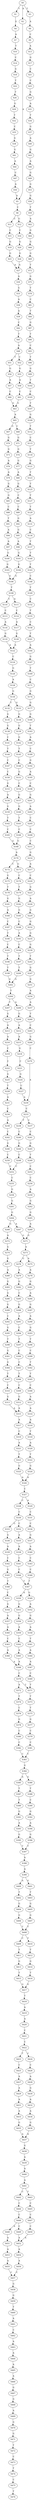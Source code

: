 strict digraph  {
	S0 -> S1 [ label = T ];
	S0 -> S2 [ label = A ];
	S0 -> S3 [ label = T ];
	S1 -> S4 [ label = G ];
	S2 -> S5 [ label = A ];
	S3 -> S6 [ label = A ];
	S4 -> S7 [ label = A ];
	S5 -> S8 [ label = C ];
	S6 -> S9 [ label = C ];
	S7 -> S10 [ label = T ];
	S8 -> S11 [ label = C ];
	S8 -> S12 [ label = G ];
	S9 -> S13 [ label = A ];
	S10 -> S14 [ label = C ];
	S11 -> S15 [ label = C ];
	S12 -> S16 [ label = C ];
	S13 -> S17 [ label = G ];
	S14 -> S18 [ label = G ];
	S15 -> S19 [ label = G ];
	S16 -> S20 [ label = G ];
	S17 -> S21 [ label = C ];
	S18 -> S22 [ label = T ];
	S19 -> S23 [ label = G ];
	S20 -> S24 [ label = G ];
	S21 -> S25 [ label = C ];
	S22 -> S26 [ label = T ];
	S23 -> S27 [ label = A ];
	S24 -> S27 [ label = A ];
	S25 -> S28 [ label = G ];
	S26 -> S29 [ label = G ];
	S27 -> S30 [ label = A ];
	S28 -> S31 [ label = A ];
	S29 -> S32 [ label = T ];
	S30 -> S33 [ label = G ];
	S31 -> S34 [ label = T ];
	S32 -> S35 [ label = C ];
	S33 -> S36 [ label = A ];
	S34 -> S37 [ label = G ];
	S35 -> S38 [ label = G ];
	S36 -> S39 [ label = A ];
	S37 -> S40 [ label = A ];
	S38 -> S41 [ label = G ];
	S39 -> S42 [ label = C ];
	S40 -> S43 [ label = G ];
	S41 -> S44 [ label = A ];
	S42 -> S45 [ label = T ];
	S43 -> S46 [ label = A ];
	S44 -> S47 [ label = C ];
	S45 -> S48 [ label = A ];
	S46 -> S49 [ label = G ];
	S47 -> S50 [ label = A ];
	S48 -> S51 [ label = T ];
	S48 -> S52 [ label = C ];
	S49 -> S53 [ label = G ];
	S50 -> S5 [ label = A ];
	S51 -> S54 [ label = G ];
	S52 -> S55 [ label = G ];
	S53 -> S56 [ label = G ];
	S54 -> S57 [ label = A ];
	S55 -> S58 [ label = A ];
	S56 -> S59 [ label = T ];
	S57 -> S60 [ label = C ];
	S58 -> S61 [ label = C ];
	S59 -> S62 [ label = A ];
	S60 -> S63 [ label = G ];
	S61 -> S63 [ label = G ];
	S62 -> S64 [ label = G ];
	S63 -> S65 [ label = A ];
	S64 -> S66 [ label = G ];
	S65 -> S67 [ label = G ];
	S65 -> S68 [ label = C ];
	S66 -> S69 [ label = G ];
	S67 -> S70 [ label = G ];
	S68 -> S71 [ label = G ];
	S69 -> S72 [ label = T ];
	S70 -> S73 [ label = G ];
	S71 -> S74 [ label = G ];
	S72 -> S75 [ label = G ];
	S73 -> S76 [ label = A ];
	S74 -> S77 [ label = G ];
	S75 -> S78 [ label = T ];
	S76 -> S79 [ label = A ];
	S77 -> S80 [ label = A ];
	S78 -> S81 [ label = C ];
	S79 -> S82 [ label = G ];
	S80 -> S83 [ label = G ];
	S81 -> S84 [ label = T ];
	S82 -> S85 [ label = G ];
	S83 -> S86 [ label = C ];
	S84 -> S87 [ label = G ];
	S85 -> S88 [ label = C ];
	S86 -> S89 [ label = C ];
	S87 -> S90 [ label = T ];
	S88 -> S91 [ label = T ];
	S89 -> S92 [ label = G ];
	S90 -> S93 [ label = C ];
	S91 -> S94 [ label = A ];
	S92 -> S95 [ label = G ];
	S93 -> S96 [ label = T ];
	S94 -> S97 [ label = A ];
	S95 -> S98 [ label = A ];
	S96 -> S99 [ label = G ];
	S97 -> S100 [ label = G ];
	S98 -> S101 [ label = G ];
	S99 -> S102 [ label = T ];
	S100 -> S103 [ label = G ];
	S101 -> S104 [ label = G ];
	S102 -> S105 [ label = C ];
	S103 -> S106 [ label = G ];
	S104 -> S106 [ label = G ];
	S105 -> S107 [ label = T ];
	S106 -> S108 [ label = T ];
	S107 -> S109 [ label = G ];
	S108 -> S110 [ label = C ];
	S108 -> S111 [ label = A ];
	S109 -> S112 [ label = T ];
	S110 -> S113 [ label = C ];
	S111 -> S114 [ label = C ];
	S112 -> S115 [ label = C ];
	S113 -> S116 [ label = A ];
	S114 -> S117 [ label = A ];
	S115 -> S118 [ label = T ];
	S116 -> S119 [ label = G ];
	S117 -> S120 [ label = G ];
	S118 -> S121 [ label = G ];
	S119 -> S122 [ label = A ];
	S120 -> S122 [ label = A ];
	S121 -> S123 [ label = T ];
	S122 -> S124 [ label = C ];
	S123 -> S125 [ label = T ];
	S124 -> S126 [ label = G ];
	S125 -> S127 [ label = T ];
	S126 -> S128 [ label = A ];
	S127 -> S129 [ label = T ];
	S128 -> S130 [ label = G ];
	S129 -> S131 [ label = A ];
	S130 -> S132 [ label = T ];
	S130 -> S133 [ label = G ];
	S131 -> S134 [ label = C ];
	S132 -> S135 [ label = G ];
	S133 -> S136 [ label = G ];
	S134 -> S137 [ label = T ];
	S135 -> S138 [ label = G ];
	S136 -> S139 [ label = G ];
	S137 -> S140 [ label = T ];
	S138 -> S141 [ label = C ];
	S139 -> S142 [ label = G ];
	S140 -> S143 [ label = T ];
	S141 -> S144 [ label = T ];
	S142 -> S145 [ label = T ];
	S143 -> S146 [ label = C ];
	S144 -> S147 [ label = C ];
	S145 -> S148 [ label = C ];
	S146 -> S149 [ label = T ];
	S147 -> S150 [ label = C ];
	S148 -> S151 [ label = G ];
	S149 -> S152 [ label = C ];
	S150 -> S153 [ label = G ];
	S151 -> S154 [ label = C ];
	S152 -> S155 [ label = T ];
	S153 -> S156 [ label = A ];
	S154 -> S157 [ label = G ];
	S155 -> S158 [ label = C ];
	S156 -> S159 [ label = G ];
	S157 -> S160 [ label = G ];
	S158 -> S161 [ label = T ];
	S159 -> S162 [ label = T ];
	S160 -> S163 [ label = T ];
	S161 -> S164 [ label = A ];
	S162 -> S165 [ label = C ];
	S163 -> S166 [ label = C ];
	S164 -> S167 [ label = G ];
	S165 -> S168 [ label = G ];
	S166 -> S168 [ label = G ];
	S167 -> S169 [ label = T ];
	S168 -> S170 [ label = A ];
	S169 -> S171 [ label = C ];
	S170 -> S172 [ label = C ];
	S170 -> S173 [ label = G ];
	S171 -> S174 [ label = G ];
	S172 -> S175 [ label = G ];
	S173 -> S176 [ label = C ];
	S174 -> S177 [ label = G ];
	S175 -> S178 [ label = T ];
	S176 -> S179 [ label = T ];
	S177 -> S180 [ label = G ];
	S178 -> S181 [ label = G ];
	S179 -> S182 [ label = G ];
	S180 -> S183 [ label = T ];
	S181 -> S184 [ label = A ];
	S182 -> S185 [ label = G ];
	S183 -> S186 [ label = A ];
	S184 -> S187 [ label = C ];
	S185 -> S188 [ label = C ];
	S186 -> S189 [ label = C ];
	S187 -> S190 [ label = T ];
	S188 -> S191 [ label = A ];
	S189 -> S192 [ label = G ];
	S190 -> S193 [ label = C ];
	S191 -> S194 [ label = C ];
	S192 -> S195 [ label = A ];
	S193 -> S196 [ label = T ];
	S194 -> S197 [ label = T ];
	S195 -> S198 [ label = C ];
	S196 -> S199 [ label = T ];
	S197 -> S200 [ label = T ];
	S198 -> S201 [ label = G ];
	S199 -> S202 [ label = G ];
	S200 -> S202 [ label = G ];
	S201 -> S203 [ label = A ];
	S202 -> S204 [ label = T ];
	S203 -> S205 [ label = C ];
	S204 -> S206 [ label = A ];
	S204 -> S207 [ label = T ];
	S205 -> S208 [ label = C ];
	S206 -> S209 [ label = G ];
	S207 -> S210 [ label = G ];
	S208 -> S211 [ label = C ];
	S209 -> S212 [ label = A ];
	S210 -> S213 [ label = A ];
	S211 -> S214 [ label = G ];
	S212 -> S215 [ label = A ];
	S213 -> S216 [ label = A ];
	S214 -> S217 [ label = A ];
	S215 -> S218 [ label = G ];
	S216 -> S219 [ label = C ];
	S217 -> S220 [ label = C ];
	S218 -> S221 [ label = C ];
	S219 -> S222 [ label = C ];
	S220 -> S223 [ label = G ];
	S221 -> S224 [ label = G ];
	S222 -> S225 [ label = G ];
	S223 -> S226 [ label = A ];
	S224 -> S227 [ label = C ];
	S225 -> S228 [ label = T ];
	S226 -> S229 [ label = G ];
	S227 -> S230 [ label = A ];
	S228 -> S231 [ label = A ];
	S229 -> S232 [ label = G ];
	S230 -> S233 [ label = C ];
	S231 -> S234 [ label = C ];
	S232 -> S235 [ label = G ];
	S233 -> S236 [ label = T ];
	S233 -> S237 [ label = C ];
	S234 -> S238 [ label = A ];
	S235 -> S239 [ label = G ];
	S236 -> S240 [ label = C ];
	S237 -> S241 [ label = C ];
	S238 -> S242 [ label = C ];
	S239 -> S243 [ label = T ];
	S240 -> S244 [ label = G ];
	S241 -> S245 [ label = G ];
	S242 -> S246 [ label = G ];
	S243 -> S247 [ label = G ];
	S244 -> S248 [ label = C ];
	S245 -> S249 [ label = T ];
	S246 -> S250 [ label = C ];
	S247 -> S251 [ label = G ];
	S248 -> S252 [ label = C ];
	S249 -> S253 [ label = C ];
	S250 -> S252 [ label = C ];
	S251 -> S254 [ label = A ];
	S252 -> S255 [ label = C ];
	S253 -> S256 [ label = C ];
	S254 -> S257 [ label = A ];
	S255 -> S258 [ label = G ];
	S256 -> S259 [ label = A ];
	S257 -> S260 [ label = T ];
	S258 -> S261 [ label = G ];
	S259 -> S262 [ label = G ];
	S260 -> S263 [ label = C ];
	S261 -> S264 [ label = G ];
	S262 -> S265 [ label = G ];
	S263 -> S266 [ label = G ];
	S264 -> S267 [ label = A ];
	S264 -> S268 [ label = G ];
	S265 -> S269 [ label = A ];
	S266 -> S270 [ label = C ];
	S267 -> S271 [ label = G ];
	S268 -> S272 [ label = A ];
	S269 -> S271 [ label = G ];
	S270 -> S230 [ label = A ];
	S271 -> S273 [ label = A ];
	S272 -> S274 [ label = G ];
	S273 -> S275 [ label = A ];
	S273 -> S276 [ label = G ];
	S274 -> S277 [ label = G ];
	S275 -> S278 [ label = A ];
	S276 -> S279 [ label = A ];
	S277 -> S280 [ label = A ];
	S278 -> S281 [ label = G ];
	S279 -> S282 [ label = G ];
	S280 -> S283 [ label = G ];
	S281 -> S284 [ label = A ];
	S282 -> S285 [ label = C ];
	S283 -> S286 [ label = G ];
	S284 -> S287 [ label = G ];
	S285 -> S288 [ label = G ];
	S286 -> S289 [ label = G ];
	S287 -> S290 [ label = A ];
	S288 -> S291 [ label = A ];
	S289 -> S292 [ label = C ];
	S290 -> S293 [ label = G ];
	S291 -> S294 [ label = C ];
	S292 -> S295 [ label = G ];
	S293 -> S296 [ label = T ];
	S294 -> S297 [ label = T ];
	S295 -> S298 [ label = T ];
	S296 -> S299 [ label = C ];
	S297 -> S300 [ label = C ];
	S298 -> S301 [ label = G ];
	S299 -> S302 [ label = T ];
	S300 -> S303 [ label = C ];
	S301 -> S304 [ label = G ];
	S302 -> S305 [ label = T ];
	S303 -> S306 [ label = T ];
	S304 -> S307 [ label = T ];
	S305 -> S308 [ label = C ];
	S306 -> S309 [ label = C ];
	S307 -> S310 [ label = C ];
	S308 -> S311 [ label = A ];
	S309 -> S312 [ label = G ];
	S310 -> S313 [ label = G ];
	S311 -> S314 [ label = A ];
	S312 -> S315 [ label = A ];
	S313 -> S315 [ label = A ];
	S314 -> S316 [ label = A ];
	S315 -> S317 [ label = A ];
	S316 -> S318 [ label = T ];
	S317 -> S319 [ label = C ];
	S318 -> S320 [ label = A ];
	S319 -> S321 [ label = A ];
	S320 -> S322 [ label = T ];
	S321 -> S323 [ label = T ];
	S322 -> S324 [ label = G ];
	S323 -> S325 [ label = G ];
	S324 -> S326 [ label = A ];
	S325 -> S326 [ label = A ];
	S326 -> S327 [ label = C ];
	S327 -> S328 [ label = C ];
	S327 -> S329 [ label = A ];
	S328 -> S330 [ label = C ];
	S329 -> S331 [ label = C ];
	S330 -> S332 [ label = C ];
	S330 -> S333 [ label = G ];
	S331 -> S334 [ label = C ];
	S332 -> S335 [ label = A ];
	S333 -> S336 [ label = G ];
	S334 -> S337 [ label = G ];
	S335 -> S338 [ label = A ];
	S336 -> S339 [ label = A ];
	S337 -> S340 [ label = A ];
	S338 -> S341 [ label = C ];
	S339 -> S342 [ label = C ];
	S340 -> S343 [ label = C ];
	S341 -> S344 [ label = C ];
	S342 -> S345 [ label = G ];
	S343 -> S346 [ label = C ];
	S344 -> S347 [ label = T ];
	S345 -> S348 [ label = T ];
	S346 -> S347 [ label = T ];
	S347 -> S349 [ label = G ];
	S347 -> S350 [ label = A ];
	S348 -> S351 [ label = C ];
	S349 -> S352 [ label = A ];
	S350 -> S353 [ label = G ];
	S351 -> S354 [ label = G ];
	S352 -> S355 [ label = G ];
	S353 -> S356 [ label = G ];
	S354 -> S357 [ label = A ];
	S355 -> S358 [ label = A ];
	S356 -> S359 [ label = A ];
	S357 -> S360 [ label = A ];
	S358 -> S361 [ label = T ];
	S359 -> S362 [ label = C ];
	S360 -> S363 [ label = C ];
	S361 -> S364 [ label = A ];
	S362 -> S365 [ label = A ];
	S363 -> S366 [ label = A ];
	S364 -> S367 [ label = A ];
	S365 -> S368 [ label = A ];
	S366 -> S368 [ label = A ];
	S367 -> S369 [ label = C ];
	S368 -> S370 [ label = C ];
	S369 -> S371 [ label = T ];
	S370 -> S372 [ label = A ];
	S370 -> S371 [ label = T ];
	S371 -> S373 [ label = T ];
	S372 -> S374 [ label = T ];
	S373 -> S375 [ label = T ];
	S374 -> S376 [ label = C ];
	S375 -> S377 [ label = G ];
	S376 -> S378 [ label = G ];
	S377 -> S379 [ label = C ];
	S378 -> S380 [ label = C ];
	S379 -> S381 [ label = C ];
	S380 -> S382 [ label = C ];
	S381 -> S383 [ label = C ];
	S382 -> S383 [ label = C ];
	S383 -> S384 [ label = G ];
	S384 -> S385 [ label = A ];
	S384 -> S386 [ label = G ];
	S385 -> S387 [ label = T ];
	S386 -> S388 [ label = T ];
	S387 -> S389 [ label = T ];
	S388 -> S390 [ label = C ];
	S389 -> S391 [ label = G ];
	S390 -> S392 [ label = G ];
	S391 -> S393 [ label = A ];
	S392 -> S394 [ label = A ];
	S393 -> S395 [ label = G ];
	S394 -> S396 [ label = G ];
	S395 -> S397 [ label = T ];
	S396 -> S397 [ label = T ];
	S397 -> S398 [ label = A ];
	S398 -> S399 [ label = A ];
	S399 -> S400 [ label = A ];
	S399 -> S401 [ label = G ];
	S400 -> S402 [ label = T ];
	S401 -> S403 [ label = T ];
	S402 -> S404 [ label = G ];
	S403 -> S405 [ label = G ];
	S404 -> S406 [ label = G ];
	S405 -> S407 [ label = G ];
	S406 -> S408 [ label = T ];
	S407 -> S408 [ label = T ];
	S408 -> S409 [ label = C ];
	S408 -> S410 [ label = T ];
	S409 -> S411 [ label = T ];
	S410 -> S412 [ label = T ];
	S411 -> S413 [ label = G ];
	S412 -> S414 [ label = G ];
	S413 -> S415 [ label = T ];
	S414 -> S416 [ label = T ];
	S415 -> S417 [ label = G ];
	S416 -> S417 [ label = G ];
	S417 -> S418 [ label = T ];
	S418 -> S419 [ label = A ];
	S419 -> S420 [ label = A ];
	S420 -> S421 [ label = C ];
	S421 -> S422 [ label = C ];
	S422 -> S423 [ label = T ];
	S422 -> S424 [ label = C ];
	S423 -> S425 [ label = C ];
	S424 -> S426 [ label = C ];
	S425 -> S427 [ label = A ];
	S426 -> S428 [ label = A ];
	S427 -> S429 [ label = A ];
	S428 -> S430 [ label = G ];
	S429 -> S431 [ label = A ];
	S430 -> S432 [ label = A ];
	S431 -> S433 [ label = A ];
	S432 -> S434 [ label = A ];
	S433 -> S435 [ label = G ];
	S434 -> S436 [ label = G ];
	S435 -> S437 [ label = A ];
	S436 -> S437 [ label = A ];
	S437 -> S438 [ label = G ];
	S438 -> S439 [ label = A ];
	S439 -> S440 [ label = A ];
	S440 -> S441 [ label = A ];
	S441 -> S442 [ label = C ];
	S441 -> S443 [ label = T ];
	S442 -> S444 [ label = C ];
	S443 -> S445 [ label = C ];
	S444 -> S446 [ label = C ];
	S445 -> S447 [ label = C ];
	S446 -> S448 [ label = A ];
	S446 -> S449 [ label = C ];
	S447 -> S450 [ label = C ];
	S448 -> S451 [ label = A ];
	S449 -> S452 [ label = A ];
	S450 -> S452 [ label = A ];
	S451 -> S453 [ label = A ];
	S452 -> S454 [ label = A ];
	S453 -> S455 [ label = A ];
	S454 -> S456 [ label = A ];
	S455 -> S457 [ label = C ];
	S456 -> S457 [ label = C ];
	S457 -> S458 [ label = G ];
	S458 -> S459 [ label = G ];
	S459 -> S460 [ label = T ];
	S460 -> S461 [ label = A ];
	S461 -> S462 [ label = C ];
	S462 -> S463 [ label = A ];
	S463 -> S464 [ label = A ];
	S464 -> S465 [ label = A ];
	S465 -> S466 [ label = A ];
	S466 -> S467 [ label = G ];
	S467 -> S468 [ label = G ];
	S468 -> S469 [ label = A ];
	S469 -> S470 [ label = G ];
	S470 -> S471 [ label = G ];
	S471 -> S472 [ label = T ];
	S472 -> S473 [ label = C ];
	S473 -> S474 [ label = T ];
	S474 -> S475 [ label = C ];
	S475 -> S476 [ label = T ];
}

